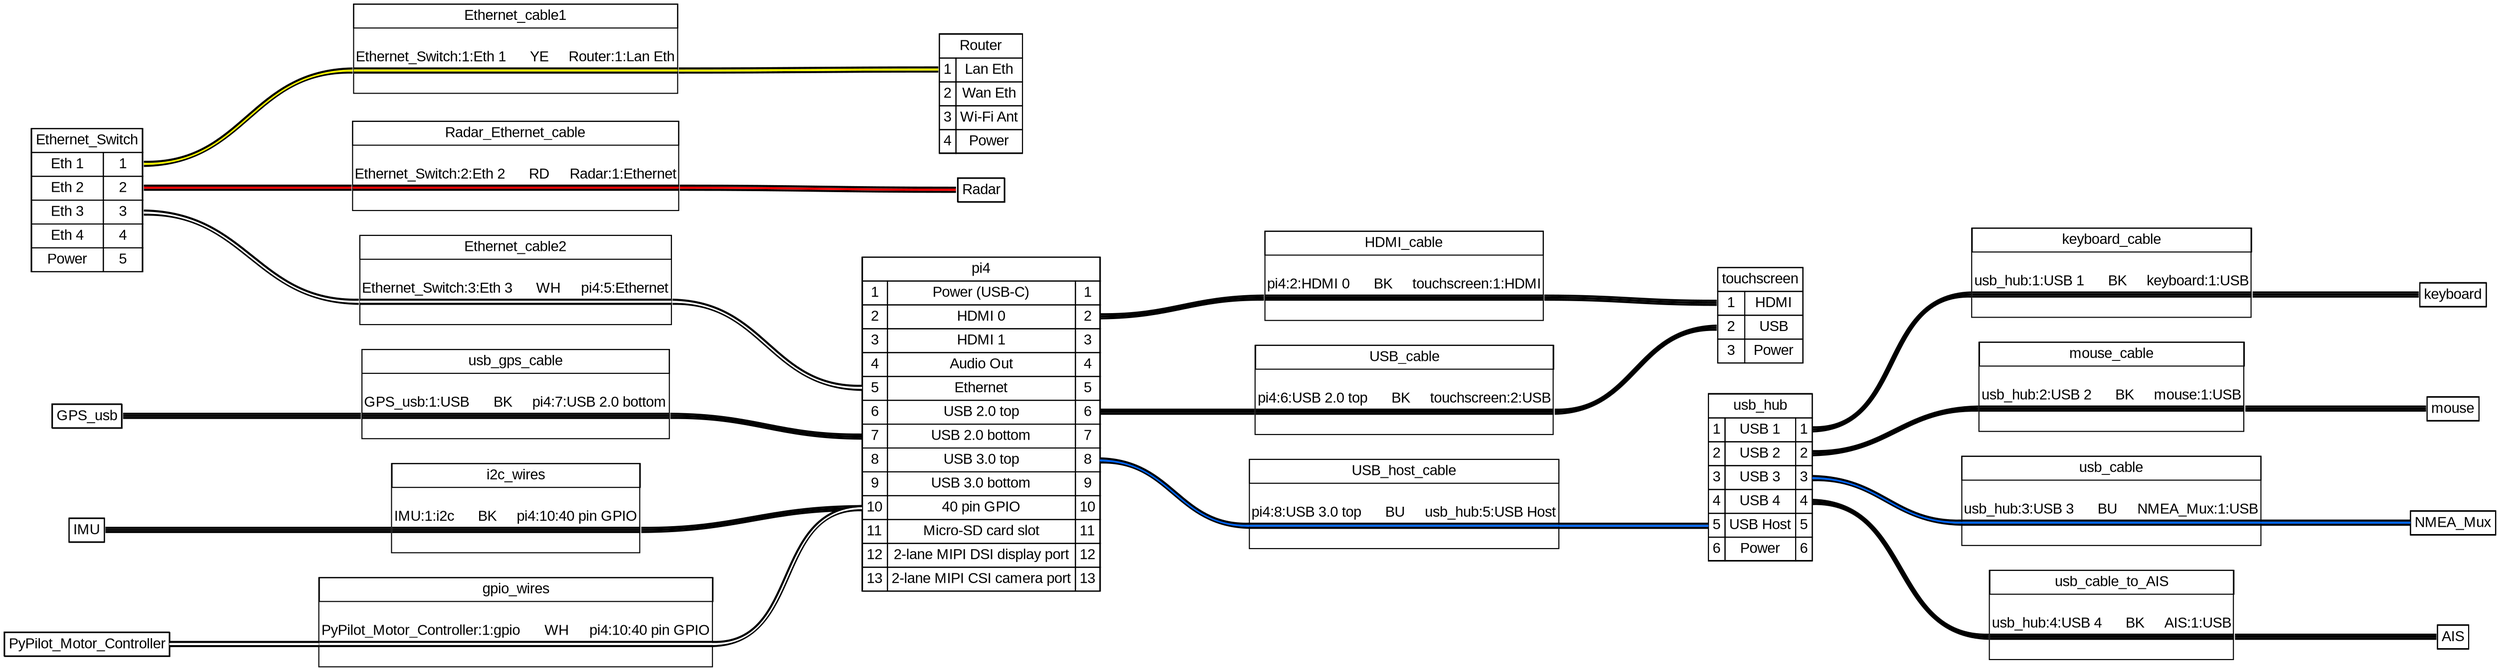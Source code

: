 graph {
// Graph generated by WireViz 0.3.2
// https://github.com/formatc1702/WireViz
	graph [bgcolor="#FFFFFF" fontname=arial nodesep=0.33 rankdir=LR ranksep=2]
	node [fillcolor="#FFFFFF" fontname=arial height=0 margin=0 shape=none style=filled width=0]
	edge [fontname=arial style=bold]
	pi4 [label=<
<table border="0" cellspacing="0" cellpadding="0">
 <tr><td>
  <table border="0" cellspacing="0" cellpadding="3" cellborder="1"><tr>
   <td balign="left">pi4</td>
  </tr></table>
 </td></tr>
 <tr><td>
  <table border="0" cellspacing="0" cellpadding="3" cellborder="1">
   <tr>
    <td port="p1l">1</td>
    <td>Power (USB-C)</td>
    <td port="p1r">1</td>
   </tr>
   <tr>
    <td port="p2l">2</td>
    <td>HDMI 0</td>
    <td port="p2r">2</td>
   </tr>
   <tr>
    <td port="p3l">3</td>
    <td>HDMI 1</td>
    <td port="p3r">3</td>
   </tr>
   <tr>
    <td port="p4l">4</td>
    <td>Audio Out</td>
    <td port="p4r">4</td>
   </tr>
   <tr>
    <td port="p5l">5</td>
    <td>Ethernet</td>
    <td port="p5r">5</td>
   </tr>
   <tr>
    <td port="p6l">6</td>
    <td>USB 2.0 top</td>
    <td port="p6r">6</td>
   </tr>
   <tr>
    <td port="p7l">7</td>
    <td>USB 2.0 bottom</td>
    <td port="p7r">7</td>
   </tr>
   <tr>
    <td port="p8l">8</td>
    <td>USB 3.0 top</td>
    <td port="p8r">8</td>
   </tr>
   <tr>
    <td port="p9l">9</td>
    <td>USB 3.0 bottom</td>
    <td port="p9r">9</td>
   </tr>
   <tr>
    <td port="p10l">10</td>
    <td>40 pin GPIO</td>
    <td port="p10r">10</td>
   </tr>
   <tr>
    <td port="p11l">11</td>
    <td>Micro-SD card slot</td>
    <td port="p11r">11</td>
   </tr>
   <tr>
    <td port="p12l">12</td>
    <td>2-lane MIPI DSI display port</td>
    <td port="p12r">12</td>
   </tr>
   <tr>
    <td port="p13l">13</td>
    <td>2-lane MIPI CSI camera port</td>
    <td port="p13r">13</td>
   </tr>
  </table>
 </td></tr>
</table>
> fillcolor="#FFFFFF" shape=box style=filled]
	usb_hub [label=<
<table border="0" cellspacing="0" cellpadding="0">
 <tr><td>
  <table border="0" cellspacing="0" cellpadding="3" cellborder="1"><tr>
   <td balign="left">usb_hub</td>
  </tr></table>
 </td></tr>
 <tr><td>
  <table border="0" cellspacing="0" cellpadding="3" cellborder="1">
   <tr>
    <td port="p1l">1</td>
    <td>USB 1</td>
    <td port="p1r">1</td>
   </tr>
   <tr>
    <td port="p2l">2</td>
    <td>USB 2</td>
    <td port="p2r">2</td>
   </tr>
   <tr>
    <td port="p3l">3</td>
    <td>USB 3</td>
    <td port="p3r">3</td>
   </tr>
   <tr>
    <td port="p4l">4</td>
    <td>USB 4</td>
    <td port="p4r">4</td>
   </tr>
   <tr>
    <td port="p5l">5</td>
    <td>USB Host</td>
    <td port="p5r">5</td>
   </tr>
   <tr>
    <td port="p6l">6</td>
    <td>Power</td>
    <td port="p6r">6</td>
   </tr>
  </table>
 </td></tr>
</table>
> fillcolor="#FFFFFF" shape=box style=filled]
	Ethernet_Switch [label=<
<table border="0" cellspacing="0" cellpadding="0">
 <tr><td>
  <table border="0" cellspacing="0" cellpadding="3" cellborder="1"><tr>
   <td balign="left">Ethernet_Switch</td>
  </tr></table>
 </td></tr>
 <tr><td>
  <table border="0" cellspacing="0" cellpadding="3" cellborder="1">
   <tr>
    <td>Eth 1</td>
    <td port="p1r">1</td>
   </tr>
   <tr>
    <td>Eth 2</td>
    <td port="p2r">2</td>
   </tr>
   <tr>
    <td>Eth 3</td>
    <td port="p3r">3</td>
   </tr>
   <tr>
    <td>Eth 4</td>
    <td port="p4r">4</td>
   </tr>
   <tr>
    <td>Power</td>
    <td port="p5r">5</td>
   </tr>
  </table>
 </td></tr>
</table>
> fillcolor="#FFFFFF" shape=box style=filled]
	Router [label=<
<table border="0" cellspacing="0" cellpadding="0">
 <tr><td>
  <table border="0" cellspacing="0" cellpadding="3" cellborder="1"><tr>
   <td balign="left">Router</td>
  </tr></table>
 </td></tr>
 <tr><td>
  <table border="0" cellspacing="0" cellpadding="3" cellborder="1">
   <tr>
    <td port="p1l">1</td>
    <td>Lan Eth</td>
   </tr>
   <tr>
    <td port="p2l">2</td>
    <td>Wan Eth</td>
   </tr>
   <tr>
    <td port="p3l">3</td>
    <td>Wi-Fi Ant</td>
   </tr>
   <tr>
    <td port="p4l">4</td>
    <td>Power</td>
   </tr>
  </table>
 </td></tr>
</table>
> fillcolor="#FFFFFF" shape=box style=filled]
	touchscreen [label=<
<table border="0" cellspacing="0" cellpadding="0">
 <tr><td>
  <table border="0" cellspacing="0" cellpadding="3" cellborder="1"><tr>
   <td balign="left">touchscreen</td>
  </tr></table>
 </td></tr>
 <tr><td>
  <table border="0" cellspacing="0" cellpadding="3" cellborder="1">
   <tr>
    <td port="p1l">1</td>
    <td>HDMI</td>
   </tr>
   <tr>
    <td port="p2l">2</td>
    <td>USB</td>
   </tr>
   <tr>
    <td port="p3l">3</td>
    <td>Power</td>
   </tr>
  </table>
 </td></tr>
</table>
> fillcolor="#FFFFFF" shape=box style=filled]
	keyboard [label=<
<table border="0" cellspacing="0" cellpadding="0">
 <tr><td>
  <table border="0" cellspacing="0" cellpadding="3" cellborder="1"><tr>
   <td balign="left">keyboard</td>
  </tr></table>
 </td></tr>
</table>
> fillcolor="#FFFFFF" shape=box style=filled]
	mouse [label=<
<table border="0" cellspacing="0" cellpadding="0">
 <tr><td>
  <table border="0" cellspacing="0" cellpadding="3" cellborder="1"><tr>
   <td balign="left">mouse</td>
  </tr></table>
 </td></tr>
</table>
> fillcolor="#FFFFFF" shape=box style=filled]
	GPS_usb [label=<
<table border="0" cellspacing="0" cellpadding="0">
 <tr><td>
  <table border="0" cellspacing="0" cellpadding="3" cellborder="1"><tr>
   <td balign="left">GPS_usb</td>
  </tr></table>
 </td></tr>
</table>
> fillcolor="#FFFFFF" shape=box style=filled]
	NMEA_Mux [label=<
<table border="0" cellspacing="0" cellpadding="0">
 <tr><td>
  <table border="0" cellspacing="0" cellpadding="3" cellborder="1"><tr>
   <td balign="left">NMEA_Mux</td>
  </tr></table>
 </td></tr>
</table>
> fillcolor="#FFFFFF" shape=box style=filled]
	AIS [label=<
<table border="0" cellspacing="0" cellpadding="0">
 <tr><td>
  <table border="0" cellspacing="0" cellpadding="3" cellborder="1"><tr>
   <td balign="left">AIS</td>
  </tr></table>
 </td></tr>
</table>
> fillcolor="#FFFFFF" shape=box style=filled]
	Radar [label=<
<table border="0" cellspacing="0" cellpadding="0">
 <tr><td>
  <table border="0" cellspacing="0" cellpadding="3" cellborder="1"><tr>
   <td balign="left">Radar</td>
  </tr></table>
 </td></tr>
</table>
> fillcolor="#FFFFFF" shape=box style=filled]
	IMU [label=<
<table border="0" cellspacing="0" cellpadding="0">
 <tr><td>
  <table border="0" cellspacing="0" cellpadding="3" cellborder="1"><tr>
   <td balign="left">IMU</td>
  </tr></table>
 </td></tr>
</table>
> fillcolor="#FFFFFF" shape=box style=filled]
	PyPilot_Motor_Controller [label=<
<table border="0" cellspacing="0" cellpadding="0">
 <tr><td>
  <table border="0" cellspacing="0" cellpadding="3" cellborder="1"><tr>
   <td balign="left">PyPilot_Motor_Controller</td>
  </tr></table>
 </td></tr>
</table>
> fillcolor="#FFFFFF" shape=box style=filled]
	edge [color="#000000:#0066ff:#000000"]
	pi4:p8r:e -- USB_host_cable:w1:w
	USB_host_cable:w1:e -- usb_hub:p5l:w
	USB_host_cable [label=<
<table border="0" cellspacing="0" cellpadding="0">
 <tr><td>
  <table border="0" cellspacing="0" cellpadding="3" cellborder="1"><tr>
   <td balign="left">USB_host_cable</td>
  </tr></table>
 </td></tr>
 <tr><td>
  <table border="0" cellspacing="0" cellborder="0">
   <tr><td>&nbsp;</td></tr>
   <tr>
    <td>pi4:8:USB 3.0 top</td>
    <td>
     BU
    </td>
    <td>usb_hub:5:USB Host</td>
   </tr>
   <tr>
    <td colspan="3" border="0" cellspacing="0" cellpadding="0" port="w1" height="6">
     <table cellspacing="0" cellborder="0" border="0">
      <tr><td colspan="3" cellpadding="0" height="2" bgcolor="#000000" border="0"></td></tr>
      <tr><td colspan="3" cellpadding="0" height="2" bgcolor="#0066ff" border="0"></td></tr>
      <tr><td colspan="3" cellpadding="0" height="2" bgcolor="#000000" border="0"></td></tr>
     </table>
    </td>
   </tr>
   <tr><td>&nbsp;</td></tr>
  </table>
 </td></tr>
</table>
> fillcolor="#FFFFFF" shape=box style=filled]
	edge [color="#000000:#000000:#000000"]
	pi4:p6r:e -- USB_cable:w1:w
	USB_cable:w1:e -- touchscreen:p2l:w
	USB_cable [label=<
<table border="0" cellspacing="0" cellpadding="0">
 <tr><td>
  <table border="0" cellspacing="0" cellpadding="3" cellborder="1"><tr>
   <td balign="left">USB_cable</td>
  </tr></table>
 </td></tr>
 <tr><td>
  <table border="0" cellspacing="0" cellborder="0">
   <tr><td>&nbsp;</td></tr>
   <tr>
    <td>pi4:6:USB 2.0 top</td>
    <td>
     BK
    </td>
    <td>touchscreen:2:USB</td>
   </tr>
   <tr>
    <td colspan="3" border="0" cellspacing="0" cellpadding="0" port="w1" height="6">
     <table cellspacing="0" cellborder="0" border="0">
      <tr><td colspan="3" cellpadding="0" height="2" bgcolor="#000000" border="0"></td></tr>
      <tr><td colspan="3" cellpadding="0" height="2" bgcolor="#000000" border="0"></td></tr>
      <tr><td colspan="3" cellpadding="0" height="2" bgcolor="#000000" border="0"></td></tr>
     </table>
    </td>
   </tr>
   <tr><td>&nbsp;</td></tr>
  </table>
 </td></tr>
</table>
> fillcolor="#FFFFFF" shape=box style=filled]
	edge [color="#000000:#000000:#000000"]
	pi4:p2r:e -- HDMI_cable:w1:w
	HDMI_cable:w1:e -- touchscreen:p1l:w
	HDMI_cable [label=<
<table border="0" cellspacing="0" cellpadding="0">
 <tr><td>
  <table border="0" cellspacing="0" cellpadding="3" cellborder="1"><tr>
   <td balign="left">HDMI_cable</td>
  </tr></table>
 </td></tr>
 <tr><td>
  <table border="0" cellspacing="0" cellborder="0">
   <tr><td>&nbsp;</td></tr>
   <tr>
    <td>pi4:2:HDMI 0</td>
    <td>
     BK
    </td>
    <td>touchscreen:1:HDMI</td>
   </tr>
   <tr>
    <td colspan="3" border="0" cellspacing="0" cellpadding="0" port="w1" height="6">
     <table cellspacing="0" cellborder="0" border="0">
      <tr><td colspan="3" cellpadding="0" height="2" bgcolor="#000000" border="0"></td></tr>
      <tr><td colspan="3" cellpadding="0" height="2" bgcolor="#000000" border="0"></td></tr>
      <tr><td colspan="3" cellpadding="0" height="2" bgcolor="#000000" border="0"></td></tr>
     </table>
    </td>
   </tr>
   <tr><td>&nbsp;</td></tr>
  </table>
 </td></tr>
</table>
> fillcolor="#FFFFFF" shape=box style=filled]
	edge [color="#000000:#000000:#000000"]
	usb_hub:p2r:e -- mouse_cable:w1:w
	mouse_cable:w1:e -- mouse:w
	mouse_cable [label=<
<table border="0" cellspacing="0" cellpadding="0">
 <tr><td>
  <table border="0" cellspacing="0" cellpadding="3" cellborder="1"><tr>
   <td balign="left">mouse_cable</td>
  </tr></table>
 </td></tr>
 <tr><td>
  <table border="0" cellspacing="0" cellborder="0">
   <tr><td>&nbsp;</td></tr>
   <tr>
    <td>usb_hub:2:USB 2</td>
    <td>
     BK
    </td>
    <td>mouse:1:USB</td>
   </tr>
   <tr>
    <td colspan="3" border="0" cellspacing="0" cellpadding="0" port="w1" height="6">
     <table cellspacing="0" cellborder="0" border="0">
      <tr><td colspan="3" cellpadding="0" height="2" bgcolor="#000000" border="0"></td></tr>
      <tr><td colspan="3" cellpadding="0" height="2" bgcolor="#000000" border="0"></td></tr>
      <tr><td colspan="3" cellpadding="0" height="2" bgcolor="#000000" border="0"></td></tr>
     </table>
    </td>
   </tr>
   <tr><td>&nbsp;</td></tr>
  </table>
 </td></tr>
</table>
> fillcolor="#FFFFFF" shape=box style=filled]
	edge [color="#000000:#000000:#000000"]
	GPS_usb:e -- usb_gps_cable:w1:w
	usb_gps_cable:w1:e -- pi4:p7l:w
	usb_gps_cable [label=<
<table border="0" cellspacing="0" cellpadding="0">
 <tr><td>
  <table border="0" cellspacing="0" cellpadding="3" cellborder="1"><tr>
   <td balign="left">usb_gps_cable</td>
  </tr></table>
 </td></tr>
 <tr><td>
  <table border="0" cellspacing="0" cellborder="0">
   <tr><td>&nbsp;</td></tr>
   <tr>
    <td>GPS_usb:1:USB</td>
    <td>
     BK
    </td>
    <td>pi4:7:USB 2.0 bottom</td>
   </tr>
   <tr>
    <td colspan="3" border="0" cellspacing="0" cellpadding="0" port="w1" height="6">
     <table cellspacing="0" cellborder="0" border="0">
      <tr><td colspan="3" cellpadding="0" height="2" bgcolor="#000000" border="0"></td></tr>
      <tr><td colspan="3" cellpadding="0" height="2" bgcolor="#000000" border="0"></td></tr>
      <tr><td colspan="3" cellpadding="0" height="2" bgcolor="#000000" border="0"></td></tr>
     </table>
    </td>
   </tr>
   <tr><td>&nbsp;</td></tr>
  </table>
 </td></tr>
</table>
> fillcolor="#FFFFFF" shape=box style=filled]
	edge [color="#000000:#000000:#000000"]
	usb_hub:p1r:e -- keyboard_cable:w1:w
	keyboard_cable:w1:e -- keyboard:w
	keyboard_cable [label=<
<table border="0" cellspacing="0" cellpadding="0">
 <tr><td>
  <table border="0" cellspacing="0" cellpadding="3" cellborder="1"><tr>
   <td balign="left">keyboard_cable</td>
  </tr></table>
 </td></tr>
 <tr><td>
  <table border="0" cellspacing="0" cellborder="0">
   <tr><td>&nbsp;</td></tr>
   <tr>
    <td>usb_hub:1:USB 1</td>
    <td>
     BK
    </td>
    <td>keyboard:1:USB</td>
   </tr>
   <tr>
    <td colspan="3" border="0" cellspacing="0" cellpadding="0" port="w1" height="6">
     <table cellspacing="0" cellborder="0" border="0">
      <tr><td colspan="3" cellpadding="0" height="2" bgcolor="#000000" border="0"></td></tr>
      <tr><td colspan="3" cellpadding="0" height="2" bgcolor="#000000" border="0"></td></tr>
      <tr><td colspan="3" cellpadding="0" height="2" bgcolor="#000000" border="0"></td></tr>
     </table>
    </td>
   </tr>
   <tr><td>&nbsp;</td></tr>
  </table>
 </td></tr>
</table>
> fillcolor="#FFFFFF" shape=box style=filled]
	edge [color="#000000:#ffff00:#000000"]
	Ethernet_Switch:p1r:e -- Ethernet_cable1:w1:w
	Ethernet_cable1:w1:e -- Router:p1l:w
	Ethernet_cable1 [label=<
<table border="0" cellspacing="0" cellpadding="0">
 <tr><td>
  <table border="0" cellspacing="0" cellpadding="3" cellborder="1"><tr>
   <td balign="left">Ethernet_cable1</td>
  </tr></table>
 </td></tr>
 <tr><td>
  <table border="0" cellspacing="0" cellborder="0">
   <tr><td>&nbsp;</td></tr>
   <tr>
    <td>Ethernet_Switch:1:Eth 1</td>
    <td>
     YE
    </td>
    <td>Router:1:Lan Eth</td>
   </tr>
   <tr>
    <td colspan="3" border="0" cellspacing="0" cellpadding="0" port="w1" height="6">
     <table cellspacing="0" cellborder="0" border="0">
      <tr><td colspan="3" cellpadding="0" height="2" bgcolor="#000000" border="0"></td></tr>
      <tr><td colspan="3" cellpadding="0" height="2" bgcolor="#ffff00" border="0"></td></tr>
      <tr><td colspan="3" cellpadding="0" height="2" bgcolor="#000000" border="0"></td></tr>
     </table>
    </td>
   </tr>
   <tr><td>&nbsp;</td></tr>
  </table>
 </td></tr>
</table>
> fillcolor="#FFFFFF" shape=box style=filled]
	edge [color="#000000:#ffffff:#000000"]
	Ethernet_Switch:p3r:e -- Ethernet_cable2:w1:w
	Ethernet_cable2:w1:e -- pi4:p5l:w
	Ethernet_cable2 [label=<
<table border="0" cellspacing="0" cellpadding="0">
 <tr><td>
  <table border="0" cellspacing="0" cellpadding="3" cellborder="1"><tr>
   <td balign="left">Ethernet_cable2</td>
  </tr></table>
 </td></tr>
 <tr><td>
  <table border="0" cellspacing="0" cellborder="0">
   <tr><td>&nbsp;</td></tr>
   <tr>
    <td>Ethernet_Switch:3:Eth 3</td>
    <td>
     WH
    </td>
    <td>pi4:5:Ethernet</td>
   </tr>
   <tr>
    <td colspan="3" border="0" cellspacing="0" cellpadding="0" port="w1" height="6">
     <table cellspacing="0" cellborder="0" border="0">
      <tr><td colspan="3" cellpadding="0" height="2" bgcolor="#000000" border="0"></td></tr>
      <tr><td colspan="3" cellpadding="0" height="2" bgcolor="#ffffff" border="0"></td></tr>
      <tr><td colspan="3" cellpadding="0" height="2" bgcolor="#000000" border="0"></td></tr>
     </table>
    </td>
   </tr>
   <tr><td>&nbsp;</td></tr>
  </table>
 </td></tr>
</table>
> fillcolor="#FFFFFF" shape=box style=filled]
	edge [color="#000000:#ff0000:#000000"]
	Ethernet_Switch:p2r:e -- Radar_Ethernet_cable:w1:w
	Radar_Ethernet_cable:w1:e -- Radar:w
	Radar_Ethernet_cable [label=<
<table border="0" cellspacing="0" cellpadding="0">
 <tr><td>
  <table border="0" cellspacing="0" cellpadding="3" cellborder="1"><tr>
   <td balign="left">Radar_Ethernet_cable</td>
  </tr></table>
 </td></tr>
 <tr><td>
  <table border="0" cellspacing="0" cellborder="0">
   <tr><td>&nbsp;</td></tr>
   <tr>
    <td>Ethernet_Switch:2:Eth 2</td>
    <td>
     RD
    </td>
    <td>Radar:1:Ethernet</td>
   </tr>
   <tr>
    <td colspan="3" border="0" cellspacing="0" cellpadding="0" port="w1" height="6">
     <table cellspacing="0" cellborder="0" border="0">
      <tr><td colspan="3" cellpadding="0" height="2" bgcolor="#000000" border="0"></td></tr>
      <tr><td colspan="3" cellpadding="0" height="2" bgcolor="#ff0000" border="0"></td></tr>
      <tr><td colspan="3" cellpadding="0" height="2" bgcolor="#000000" border="0"></td></tr>
     </table>
    </td>
   </tr>
   <tr><td>&nbsp;</td></tr>
  </table>
 </td></tr>
</table>
> fillcolor="#FFFFFF" shape=box style=filled]
	edge [color="#000000:#0066ff:#000000"]
	usb_hub:p3r:e -- usb_cable:w1:w
	usb_cable:w1:e -- NMEA_Mux:w
	usb_cable [label=<
<table border="0" cellspacing="0" cellpadding="0">
 <tr><td>
  <table border="0" cellspacing="0" cellpadding="3" cellborder="1"><tr>
   <td balign="left">usb_cable</td>
  </tr></table>
 </td></tr>
 <tr><td>
  <table border="0" cellspacing="0" cellborder="0">
   <tr><td>&nbsp;</td></tr>
   <tr>
    <td>usb_hub:3:USB 3</td>
    <td>
     BU
    </td>
    <td>NMEA_Mux:1:USB</td>
   </tr>
   <tr>
    <td colspan="3" border="0" cellspacing="0" cellpadding="0" port="w1" height="6">
     <table cellspacing="0" cellborder="0" border="0">
      <tr><td colspan="3" cellpadding="0" height="2" bgcolor="#000000" border="0"></td></tr>
      <tr><td colspan="3" cellpadding="0" height="2" bgcolor="#0066ff" border="0"></td></tr>
      <tr><td colspan="3" cellpadding="0" height="2" bgcolor="#000000" border="0"></td></tr>
     </table>
    </td>
   </tr>
   <tr><td>&nbsp;</td></tr>
  </table>
 </td></tr>
</table>
> fillcolor="#FFFFFF" shape=box style=filled]
	edge [color="#000000:#000000:#000000"]
	usb_hub:p4r:e -- usb_cable_to_AIS:w1:w
	usb_cable_to_AIS:w1:e -- AIS:w
	usb_cable_to_AIS [label=<
<table border="0" cellspacing="0" cellpadding="0">
 <tr><td>
  <table border="0" cellspacing="0" cellpadding="3" cellborder="1"><tr>
   <td balign="left">usb_cable_to_AIS</td>
  </tr></table>
 </td></tr>
 <tr><td>
  <table border="0" cellspacing="0" cellborder="0">
   <tr><td>&nbsp;</td></tr>
   <tr>
    <td>usb_hub:4:USB 4</td>
    <td>
     BK
    </td>
    <td>AIS:1:USB</td>
   </tr>
   <tr>
    <td colspan="3" border="0" cellspacing="0" cellpadding="0" port="w1" height="6">
     <table cellspacing="0" cellborder="0" border="0">
      <tr><td colspan="3" cellpadding="0" height="2" bgcolor="#000000" border="0"></td></tr>
      <tr><td colspan="3" cellpadding="0" height="2" bgcolor="#000000" border="0"></td></tr>
      <tr><td colspan="3" cellpadding="0" height="2" bgcolor="#000000" border="0"></td></tr>
     </table>
    </td>
   </tr>
   <tr><td>&nbsp;</td></tr>
  </table>
 </td></tr>
</table>
> fillcolor="#FFFFFF" shape=box style=filled]
	edge [color="#000000:#000000:#000000"]
	IMU:e -- i2c_wires:w1:w
	i2c_wires:w1:e -- pi4:p10l:w
	i2c_wires [label=<
<table border="0" cellspacing="0" cellpadding="0">
 <tr><td>
  <table border="0" cellspacing="0" cellpadding="3" cellborder="1"><tr>
   <td balign="left">i2c_wires</td>
  </tr></table>
 </td></tr>
 <tr><td>
  <table border="0" cellspacing="0" cellborder="0">
   <tr><td>&nbsp;</td></tr>
   <tr>
    <td>IMU:1:i2c</td>
    <td>
     BK
    </td>
    <td>pi4:10:40 pin GPIO</td>
   </tr>
   <tr>
    <td colspan="3" border="0" cellspacing="0" cellpadding="0" port="w1" height="6">
     <table cellspacing="0" cellborder="0" border="0">
      <tr><td colspan="3" cellpadding="0" height="2" bgcolor="#000000" border="0"></td></tr>
      <tr><td colspan="3" cellpadding="0" height="2" bgcolor="#000000" border="0"></td></tr>
      <tr><td colspan="3" cellpadding="0" height="2" bgcolor="#000000" border="0"></td></tr>
     </table>
    </td>
   </tr>
   <tr><td>&nbsp;</td></tr>
  </table>
 </td></tr>
</table>
> fillcolor="#FFFFFF" shape=box style=filled]
	edge [color="#000000:#ffffff:#000000"]
	PyPilot_Motor_Controller:e -- gpio_wires:w1:w
	gpio_wires:w1:e -- pi4:p10l:w
	gpio_wires [label=<
<table border="0" cellspacing="0" cellpadding="0">
 <tr><td>
  <table border="0" cellspacing="0" cellpadding="3" cellborder="1"><tr>
   <td balign="left">gpio_wires</td>
  </tr></table>
 </td></tr>
 <tr><td>
  <table border="0" cellspacing="0" cellborder="0">
   <tr><td>&nbsp;</td></tr>
   <tr>
    <td>PyPilot_Motor_Controller:1:gpio</td>
    <td>
     WH
    </td>
    <td>pi4:10:40 pin GPIO</td>
   </tr>
   <tr>
    <td colspan="3" border="0" cellspacing="0" cellpadding="0" port="w1" height="6">
     <table cellspacing="0" cellborder="0" border="0">
      <tr><td colspan="3" cellpadding="0" height="2" bgcolor="#000000" border="0"></td></tr>
      <tr><td colspan="3" cellpadding="0" height="2" bgcolor="#ffffff" border="0"></td></tr>
      <tr><td colspan="3" cellpadding="0" height="2" bgcolor="#000000" border="0"></td></tr>
     </table>
    </td>
   </tr>
   <tr><td>&nbsp;</td></tr>
  </table>
 </td></tr>
</table>
> fillcolor="#FFFFFF" shape=box style=filled]
}
